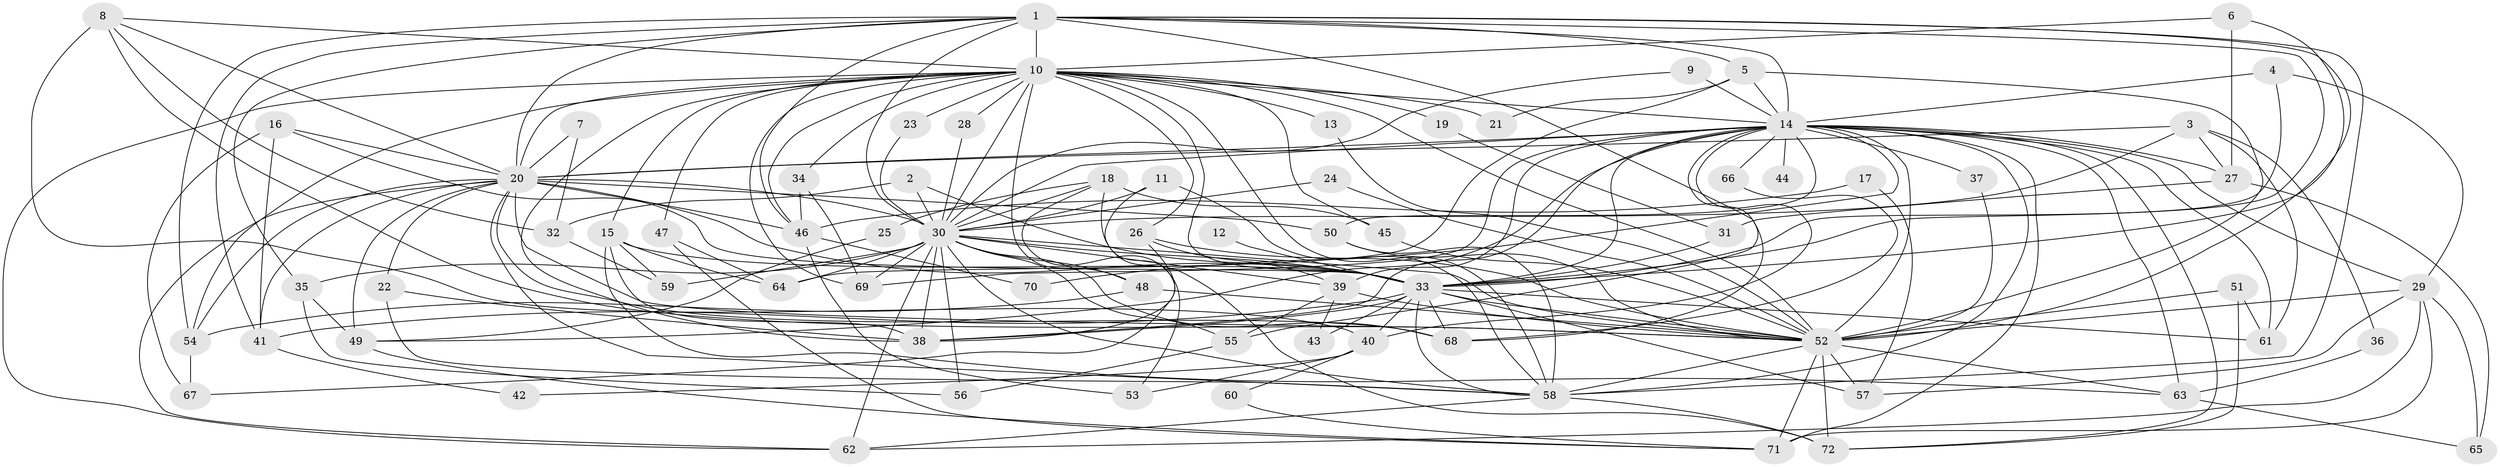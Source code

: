 // original degree distribution, {16: 0.006944444444444444, 26: 0.006944444444444444, 31: 0.013888888888888888, 36: 0.006944444444444444, 12: 0.006944444444444444, 20: 0.006944444444444444, 34: 0.006944444444444444, 15: 0.006944444444444444, 19: 0.006944444444444444, 5: 0.0763888888888889, 3: 0.1875, 2: 0.5416666666666666, 7: 0.027777777777777776, 4: 0.06944444444444445, 6: 0.020833333333333332, 8: 0.006944444444444444}
// Generated by graph-tools (version 1.1) at 2025/01/03/09/25 03:01:25]
// undirected, 72 vertices, 198 edges
graph export_dot {
graph [start="1"]
  node [color=gray90,style=filled];
  1;
  2;
  3;
  4;
  5;
  6;
  7;
  8;
  9;
  10;
  11;
  12;
  13;
  14;
  15;
  16;
  17;
  18;
  19;
  20;
  21;
  22;
  23;
  24;
  25;
  26;
  27;
  28;
  29;
  30;
  31;
  32;
  33;
  34;
  35;
  36;
  37;
  38;
  39;
  40;
  41;
  42;
  43;
  44;
  45;
  46;
  47;
  48;
  49;
  50;
  51;
  52;
  53;
  54;
  55;
  56;
  57;
  58;
  59;
  60;
  61;
  62;
  63;
  64;
  65;
  66;
  67;
  68;
  69;
  70;
  71;
  72;
  1 -- 5 [weight=1.0];
  1 -- 10 [weight=3.0];
  1 -- 14 [weight=3.0];
  1 -- 20 [weight=4.0];
  1 -- 30 [weight=4.0];
  1 -- 33 [weight=3.0];
  1 -- 35 [weight=1.0];
  1 -- 41 [weight=1.0];
  1 -- 46 [weight=2.0];
  1 -- 52 [weight=4.0];
  1 -- 54 [weight=1.0];
  1 -- 58 [weight=2.0];
  1 -- 68 [weight=1.0];
  2 -- 30 [weight=1.0];
  2 -- 32 [weight=1.0];
  2 -- 33 [weight=1.0];
  3 -- 20 [weight=1.0];
  3 -- 27 [weight=1.0];
  3 -- 30 [weight=1.0];
  3 -- 36 [weight=1.0];
  3 -- 61 [weight=1.0];
  4 -- 14 [weight=1.0];
  4 -- 29 [weight=1.0];
  4 -- 33 [weight=1.0];
  5 -- 14 [weight=2.0];
  5 -- 21 [weight=1.0];
  5 -- 52 [weight=1.0];
  5 -- 64 [weight=1.0];
  6 -- 10 [weight=1.0];
  6 -- 27 [weight=1.0];
  6 -- 33 [weight=1.0];
  7 -- 20 [weight=2.0];
  7 -- 32 [weight=1.0];
  8 -- 10 [weight=1.0];
  8 -- 20 [weight=1.0];
  8 -- 32 [weight=1.0];
  8 -- 40 [weight=1.0];
  8 -- 52 [weight=1.0];
  9 -- 14 [weight=1.0];
  9 -- 30 [weight=1.0];
  10 -- 13 [weight=1.0];
  10 -- 14 [weight=1.0];
  10 -- 15 [weight=1.0];
  10 -- 19 [weight=1.0];
  10 -- 20 [weight=2.0];
  10 -- 21 [weight=2.0];
  10 -- 23 [weight=1.0];
  10 -- 26 [weight=1.0];
  10 -- 28 [weight=1.0];
  10 -- 30 [weight=1.0];
  10 -- 33 [weight=1.0];
  10 -- 34 [weight=1.0];
  10 -- 38 [weight=1.0];
  10 -- 45 [weight=1.0];
  10 -- 46 [weight=1.0];
  10 -- 47 [weight=1.0];
  10 -- 48 [weight=1.0];
  10 -- 52 [weight=2.0];
  10 -- 54 [weight=1.0];
  10 -- 58 [weight=1.0];
  10 -- 62 [weight=1.0];
  10 -- 69 [weight=1.0];
  11 -- 30 [weight=1.0];
  11 -- 58 [weight=1.0];
  11 -- 67 [weight=1.0];
  12 -- 33 [weight=1.0];
  13 -- 52 [weight=1.0];
  14 -- 20 [weight=2.0];
  14 -- 27 [weight=1.0];
  14 -- 29 [weight=1.0];
  14 -- 30 [weight=1.0];
  14 -- 33 [weight=1.0];
  14 -- 37 [weight=1.0];
  14 -- 38 [weight=1.0];
  14 -- 39 [weight=1.0];
  14 -- 40 [weight=1.0];
  14 -- 44 [weight=1.0];
  14 -- 49 [weight=1.0];
  14 -- 50 [weight=1.0];
  14 -- 52 [weight=2.0];
  14 -- 55 [weight=1.0];
  14 -- 58 [weight=3.0];
  14 -- 61 [weight=1.0];
  14 -- 63 [weight=1.0];
  14 -- 66 [weight=1.0];
  14 -- 69 [weight=1.0];
  14 -- 70 [weight=1.0];
  14 -- 71 [weight=2.0];
  14 -- 72 [weight=1.0];
  15 -- 33 [weight=1.0];
  15 -- 38 [weight=1.0];
  15 -- 59 [weight=1.0];
  15 -- 63 [weight=1.0];
  15 -- 64 [weight=1.0];
  16 -- 20 [weight=1.0];
  16 -- 33 [weight=1.0];
  16 -- 41 [weight=1.0];
  16 -- 67 [weight=1.0];
  17 -- 46 [weight=1.0];
  17 -- 57 [weight=1.0];
  18 -- 25 [weight=1.0];
  18 -- 30 [weight=1.0];
  18 -- 45 [weight=1.0];
  18 -- 53 [weight=1.0];
  18 -- 72 [weight=1.0];
  19 -- 31 [weight=1.0];
  20 -- 22 [weight=1.0];
  20 -- 30 [weight=4.0];
  20 -- 33 [weight=2.0];
  20 -- 41 [weight=1.0];
  20 -- 46 [weight=2.0];
  20 -- 49 [weight=1.0];
  20 -- 50 [weight=1.0];
  20 -- 52 [weight=2.0];
  20 -- 54 [weight=1.0];
  20 -- 58 [weight=2.0];
  20 -- 62 [weight=1.0];
  20 -- 68 [weight=1.0];
  22 -- 38 [weight=1.0];
  22 -- 58 [weight=1.0];
  23 -- 30 [weight=1.0];
  24 -- 30 [weight=1.0];
  24 -- 52 [weight=1.0];
  25 -- 49 [weight=1.0];
  26 -- 38 [weight=1.0];
  26 -- 39 [weight=1.0];
  26 -- 52 [weight=1.0];
  27 -- 31 [weight=1.0];
  27 -- 65 [weight=1.0];
  28 -- 30 [weight=1.0];
  29 -- 52 [weight=1.0];
  29 -- 57 [weight=1.0];
  29 -- 62 [weight=1.0];
  29 -- 65 [weight=1.0];
  29 -- 71 [weight=1.0];
  30 -- 33 [weight=2.0];
  30 -- 35 [weight=1.0];
  30 -- 38 [weight=1.0];
  30 -- 39 [weight=1.0];
  30 -- 48 [weight=2.0];
  30 -- 52 [weight=1.0];
  30 -- 55 [weight=1.0];
  30 -- 56 [weight=1.0];
  30 -- 58 [weight=1.0];
  30 -- 59 [weight=1.0];
  30 -- 62 [weight=1.0];
  30 -- 64 [weight=1.0];
  30 -- 68 [weight=1.0];
  30 -- 69 [weight=1.0];
  31 -- 33 [weight=1.0];
  32 -- 59 [weight=1.0];
  33 -- 38 [weight=1.0];
  33 -- 40 [weight=1.0];
  33 -- 41 [weight=1.0];
  33 -- 43 [weight=1.0];
  33 -- 52 [weight=1.0];
  33 -- 57 [weight=1.0];
  33 -- 58 [weight=1.0];
  33 -- 61 [weight=1.0];
  33 -- 68 [weight=1.0];
  34 -- 46 [weight=1.0];
  34 -- 69 [weight=1.0];
  35 -- 49 [weight=1.0];
  35 -- 56 [weight=1.0];
  36 -- 63 [weight=2.0];
  37 -- 52 [weight=1.0];
  39 -- 43 [weight=1.0];
  39 -- 52 [weight=1.0];
  39 -- 55 [weight=1.0];
  40 -- 42 [weight=1.0];
  40 -- 53 [weight=1.0];
  40 -- 60 [weight=1.0];
  41 -- 42 [weight=1.0];
  45 -- 52 [weight=2.0];
  46 -- 53 [weight=1.0];
  46 -- 70 [weight=1.0];
  47 -- 64 [weight=1.0];
  47 -- 71 [weight=1.0];
  48 -- 52 [weight=1.0];
  48 -- 54 [weight=1.0];
  49 -- 71 [weight=1.0];
  50 -- 52 [weight=1.0];
  50 -- 58 [weight=1.0];
  51 -- 52 [weight=1.0];
  51 -- 61 [weight=1.0];
  51 -- 72 [weight=1.0];
  52 -- 57 [weight=2.0];
  52 -- 58 [weight=1.0];
  52 -- 63 [weight=1.0];
  52 -- 71 [weight=1.0];
  52 -- 72 [weight=1.0];
  54 -- 67 [weight=1.0];
  55 -- 56 [weight=1.0];
  58 -- 62 [weight=1.0];
  58 -- 72 [weight=1.0];
  60 -- 71 [weight=1.0];
  63 -- 65 [weight=1.0];
  66 -- 68 [weight=1.0];
}
